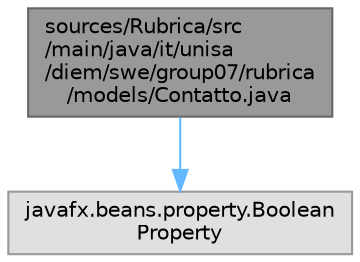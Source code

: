 digraph "sources/Rubrica/src/main/java/it/unisa/diem/swe/group07/rubrica/models/Contatto.java"
{
 // LATEX_PDF_SIZE
  bgcolor="transparent";
  edge [fontname=Helvetica,fontsize=10,labelfontname=Helvetica,labelfontsize=10];
  node [fontname=Helvetica,fontsize=10,shape=box,height=0.2,width=0.4];
  Node1 [id="Node000001",label="sources/Rubrica/src\l/main/java/it/unisa\l/diem/swe/group07/rubrica\l/models/Contatto.java",height=0.2,width=0.4,color="gray40", fillcolor="grey60", style="filled", fontcolor="black",tooltip="questo file contiene l'implementazione del contatto, da inserire all'interno della rubrica telefonica..."];
  Node1 -> Node2 [id="edge1_Node000001_Node000002",color="steelblue1",style="solid",tooltip=" "];
  Node2 [id="Node000002",label="javafx.beans.property.Boolean\lProperty",height=0.2,width=0.4,color="grey60", fillcolor="#E0E0E0", style="filled",tooltip=" "];
}
